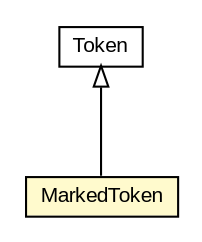 #!/usr/local/bin/dot
#
# Class diagram 
# Generated by UMLGraph version R5_6-24-gf6e263 (http://www.umlgraph.org/)
#

digraph G {
	edge [fontname="arial",fontsize=10,labelfontname="arial",labelfontsize=10];
	node [fontname="arial",fontsize=10,shape=plaintext];
	nodesep=0.25;
	ranksep=0.5;
	// edu.arizona.biosemantics.semanticmarkup.ling.mark.MarkedToken
	c98664 [label=<<table title="edu.arizona.biosemantics.semanticmarkup.ling.mark.MarkedToken" border="0" cellborder="1" cellspacing="0" cellpadding="2" port="p" bgcolor="lemonChiffon" href="./MarkedToken.html">
		<tr><td><table border="0" cellspacing="0" cellpadding="1">
<tr><td align="center" balign="center"> MarkedToken </td></tr>
		</table></td></tr>
		</table>>, URL="./MarkedToken.html", fontname="arial", fontcolor="black", fontsize=10.0];
	//edu.arizona.biosemantics.semanticmarkup.ling.mark.MarkedToken extends edu.arizona.biosemantics.common.ling.Token
	c98920:p -> c98664:p [dir=back,arrowtail=empty];
	// edu.arizona.biosemantics.common.ling.Token
	c98920 [label=<<table title="edu.arizona.biosemantics.common.ling.Token" border="0" cellborder="1" cellspacing="0" cellpadding="2" port="p" href="http://java.sun.com/j2se/1.4.2/docs/api/edu/arizona/biosemantics/common/ling/Token.html">
		<tr><td><table border="0" cellspacing="0" cellpadding="1">
<tr><td align="center" balign="center"> Token </td></tr>
		</table></td></tr>
		</table>>, URL="http://java.sun.com/j2se/1.4.2/docs/api/edu/arizona/biosemantics/common/ling/Token.html", fontname="arial", fontcolor="black", fontsize=10.0];
}

